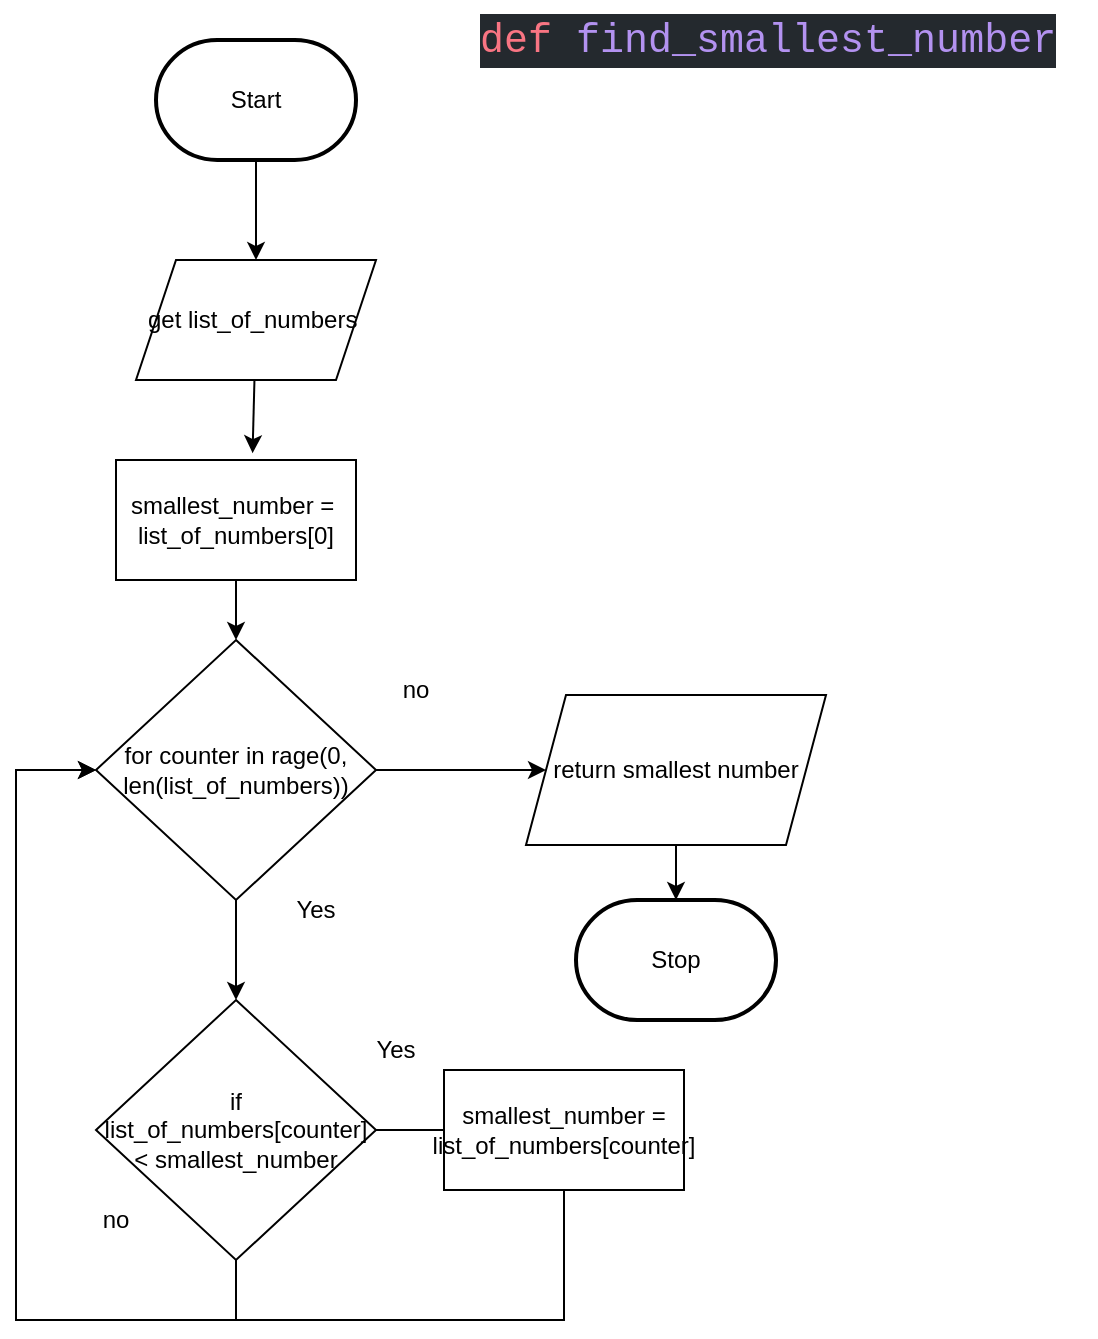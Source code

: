 <mxfile>
    <diagram id="rRbzi94DjYtUf3qIHJvX" name="Page-1">
        <mxGraphModel dx="754" dy="389" grid="1" gridSize="10" guides="1" tooltips="1" connect="1" arrows="1" fold="1" page="1" pageScale="1" pageWidth="827" pageHeight="1169" math="0" shadow="0">
            <root>
                <mxCell id="0"/>
                <mxCell id="1" parent="0"/>
                <mxCell id="92" style="edgeStyle=none;html=1;" parent="1" source="2" edge="1">
                    <mxGeometry relative="1" as="geometry">
                        <mxPoint x="320" y="180" as="targetPoint"/>
                    </mxGeometry>
                </mxCell>
                <mxCell id="2" value="Start" style="strokeWidth=2;html=1;shape=mxgraph.flowchart.terminator;whiteSpace=wrap;" parent="1" vertex="1">
                    <mxGeometry x="270" y="70" width="100" height="60" as="geometry"/>
                </mxCell>
                <mxCell id="97" style="edgeStyle=none;html=1;entryX=0.569;entryY=-0.057;entryDx=0;entryDy=0;entryPerimeter=0;" parent="1" source="94" edge="1">
                    <mxGeometry relative="1" as="geometry">
                        <mxPoint x="318.28" y="276.58" as="targetPoint"/>
                    </mxGeometry>
                </mxCell>
                <mxCell id="94" value="get list_of_numbers&amp;nbsp;" style="shape=parallelogram;perimeter=parallelogramPerimeter;whiteSpace=wrap;html=1;fixedSize=1;" parent="1" vertex="1">
                    <mxGeometry x="260" y="180" width="120" height="60" as="geometry"/>
                </mxCell>
                <mxCell id="100" style="edgeStyle=none;html=1;entryX=0.5;entryY=0;entryDx=0;entryDy=0;" parent="1" target="98" edge="1">
                    <mxGeometry relative="1" as="geometry">
                        <mxPoint x="310" y="340" as="sourcePoint"/>
                    </mxGeometry>
                </mxCell>
                <mxCell id="102" style="edgeStyle=none;html=1;entryX=0.5;entryY=0;entryDx=0;entryDy=0;" parent="1" source="98" target="101" edge="1">
                    <mxGeometry relative="1" as="geometry"/>
                </mxCell>
                <mxCell id="114" style="edgeStyle=orthogonalEdgeStyle;rounded=0;html=1;entryX=0;entryY=0.5;entryDx=0;entryDy=0;" parent="1" source="98" target="113" edge="1">
                    <mxGeometry relative="1" as="geometry"/>
                </mxCell>
                <mxCell id="98" value="for counter in rage(0, len(list_of_numbers))" style="rhombus;whiteSpace=wrap;html=1;" parent="1" vertex="1">
                    <mxGeometry x="240" y="370" width="140" height="130" as="geometry"/>
                </mxCell>
                <mxCell id="103" style="edgeStyle=none;html=1;" parent="1" source="101" edge="1">
                    <mxGeometry relative="1" as="geometry">
                        <mxPoint x="440" y="615" as="targetPoint"/>
                    </mxGeometry>
                </mxCell>
                <mxCell id="108" style="edgeStyle=orthogonalEdgeStyle;html=1;rounded=0;entryX=0;entryY=0.5;entryDx=0;entryDy=0;" parent="1" source="101" target="98" edge="1">
                    <mxGeometry relative="1" as="geometry">
                        <mxPoint x="310" y="770" as="targetPoint"/>
                        <Array as="points">
                            <mxPoint x="310" y="710"/>
                            <mxPoint x="200" y="710"/>
                            <mxPoint x="200" y="435"/>
                        </Array>
                    </mxGeometry>
                </mxCell>
                <mxCell id="101" value="if list_of_numbers[counter] &amp;lt; smallest_number" style="rhombus;whiteSpace=wrap;html=1;" parent="1" vertex="1">
                    <mxGeometry x="240" y="550" width="140" height="130" as="geometry"/>
                </mxCell>
                <mxCell id="117" style="edgeStyle=orthogonalEdgeStyle;rounded=0;html=1;entryX=0;entryY=0.5;entryDx=0;entryDy=0;" parent="1" source="104" target="98" edge="1">
                    <mxGeometry relative="1" as="geometry">
                        <Array as="points">
                            <mxPoint x="474" y="710"/>
                            <mxPoint x="200" y="710"/>
                            <mxPoint x="200" y="435"/>
                        </Array>
                    </mxGeometry>
                </mxCell>
                <mxCell id="104" value="smallest_number = list_of_numbers[counter]" style="rounded=0;whiteSpace=wrap;html=1;" parent="1" vertex="1">
                    <mxGeometry x="414" y="585" width="120" height="60" as="geometry"/>
                </mxCell>
                <mxCell id="105" value="smallest_number =&amp;nbsp;&lt;br&gt;list_of_numbers[0]" style="rounded=0;whiteSpace=wrap;html=1;" parent="1" vertex="1">
                    <mxGeometry x="250" y="280" width="120" height="60" as="geometry"/>
                </mxCell>
                <mxCell id="106" value="Yes" style="text;html=1;strokeColor=none;fillColor=none;align=center;verticalAlign=middle;whiteSpace=wrap;rounded=0;" parent="1" vertex="1">
                    <mxGeometry x="360" y="560" width="60" height="30" as="geometry"/>
                </mxCell>
                <mxCell id="107" value="no" style="text;html=1;strokeColor=none;fillColor=none;align=center;verticalAlign=middle;whiteSpace=wrap;rounded=0;" parent="1" vertex="1">
                    <mxGeometry x="220" y="645" width="60" height="30" as="geometry"/>
                </mxCell>
                <mxCell id="109" value="Yes" style="text;html=1;strokeColor=none;fillColor=none;align=center;verticalAlign=middle;whiteSpace=wrap;rounded=0;" parent="1" vertex="1">
                    <mxGeometry x="320" y="490" width="60" height="30" as="geometry"/>
                </mxCell>
                <mxCell id="110" value="no" style="text;html=1;strokeColor=none;fillColor=none;align=center;verticalAlign=middle;whiteSpace=wrap;rounded=0;" parent="1" vertex="1">
                    <mxGeometry x="370" y="380" width="60" height="30" as="geometry"/>
                </mxCell>
                <mxCell id="116" style="edgeStyle=orthogonalEdgeStyle;rounded=0;html=1;entryX=0.5;entryY=0;entryDx=0;entryDy=0;entryPerimeter=0;" parent="1" source="113" target="115" edge="1">
                    <mxGeometry relative="1" as="geometry"/>
                </mxCell>
                <mxCell id="113" value="return smallest number" style="shape=parallelogram;perimeter=parallelogramPerimeter;whiteSpace=wrap;html=1;fixedSize=1;" parent="1" vertex="1">
                    <mxGeometry x="455" y="397.5" width="150" height="75" as="geometry"/>
                </mxCell>
                <mxCell id="115" value="Stop" style="strokeWidth=2;html=1;shape=mxgraph.flowchart.terminator;whiteSpace=wrap;" parent="1" vertex="1">
                    <mxGeometry x="480" y="500" width="100" height="60" as="geometry"/>
                </mxCell>
                <mxCell id="118" value="&lt;div style=&quot;color: rgb(225, 228, 232); background-color: rgb(36, 41, 46); font-family: &amp;quot;comic mono&amp;quot;, consolas, &amp;quot;courier new&amp;quot;, monospace, consolas, &amp;quot;courier new&amp;quot;, monospace; font-weight: normal; font-size: 20px; line-height: 27px;&quot;&gt;&lt;div&gt;&lt;span style=&quot;color: #f97583&quot;&gt;def&lt;/span&gt;&lt;span style=&quot;color: #e1e4e8&quot;&gt; &lt;/span&gt;&lt;span style=&quot;color: #b392f0&quot;&gt;find_smallest_number&lt;/span&gt;&lt;/div&gt;&lt;/div&gt;" style="text;whiteSpace=wrap;html=1;" vertex="1" parent="1">
                    <mxGeometry x="430" y="50" width="310" height="40" as="geometry"/>
                </mxCell>
            </root>
        </mxGraphModel>
    </diagram>
</mxfile>